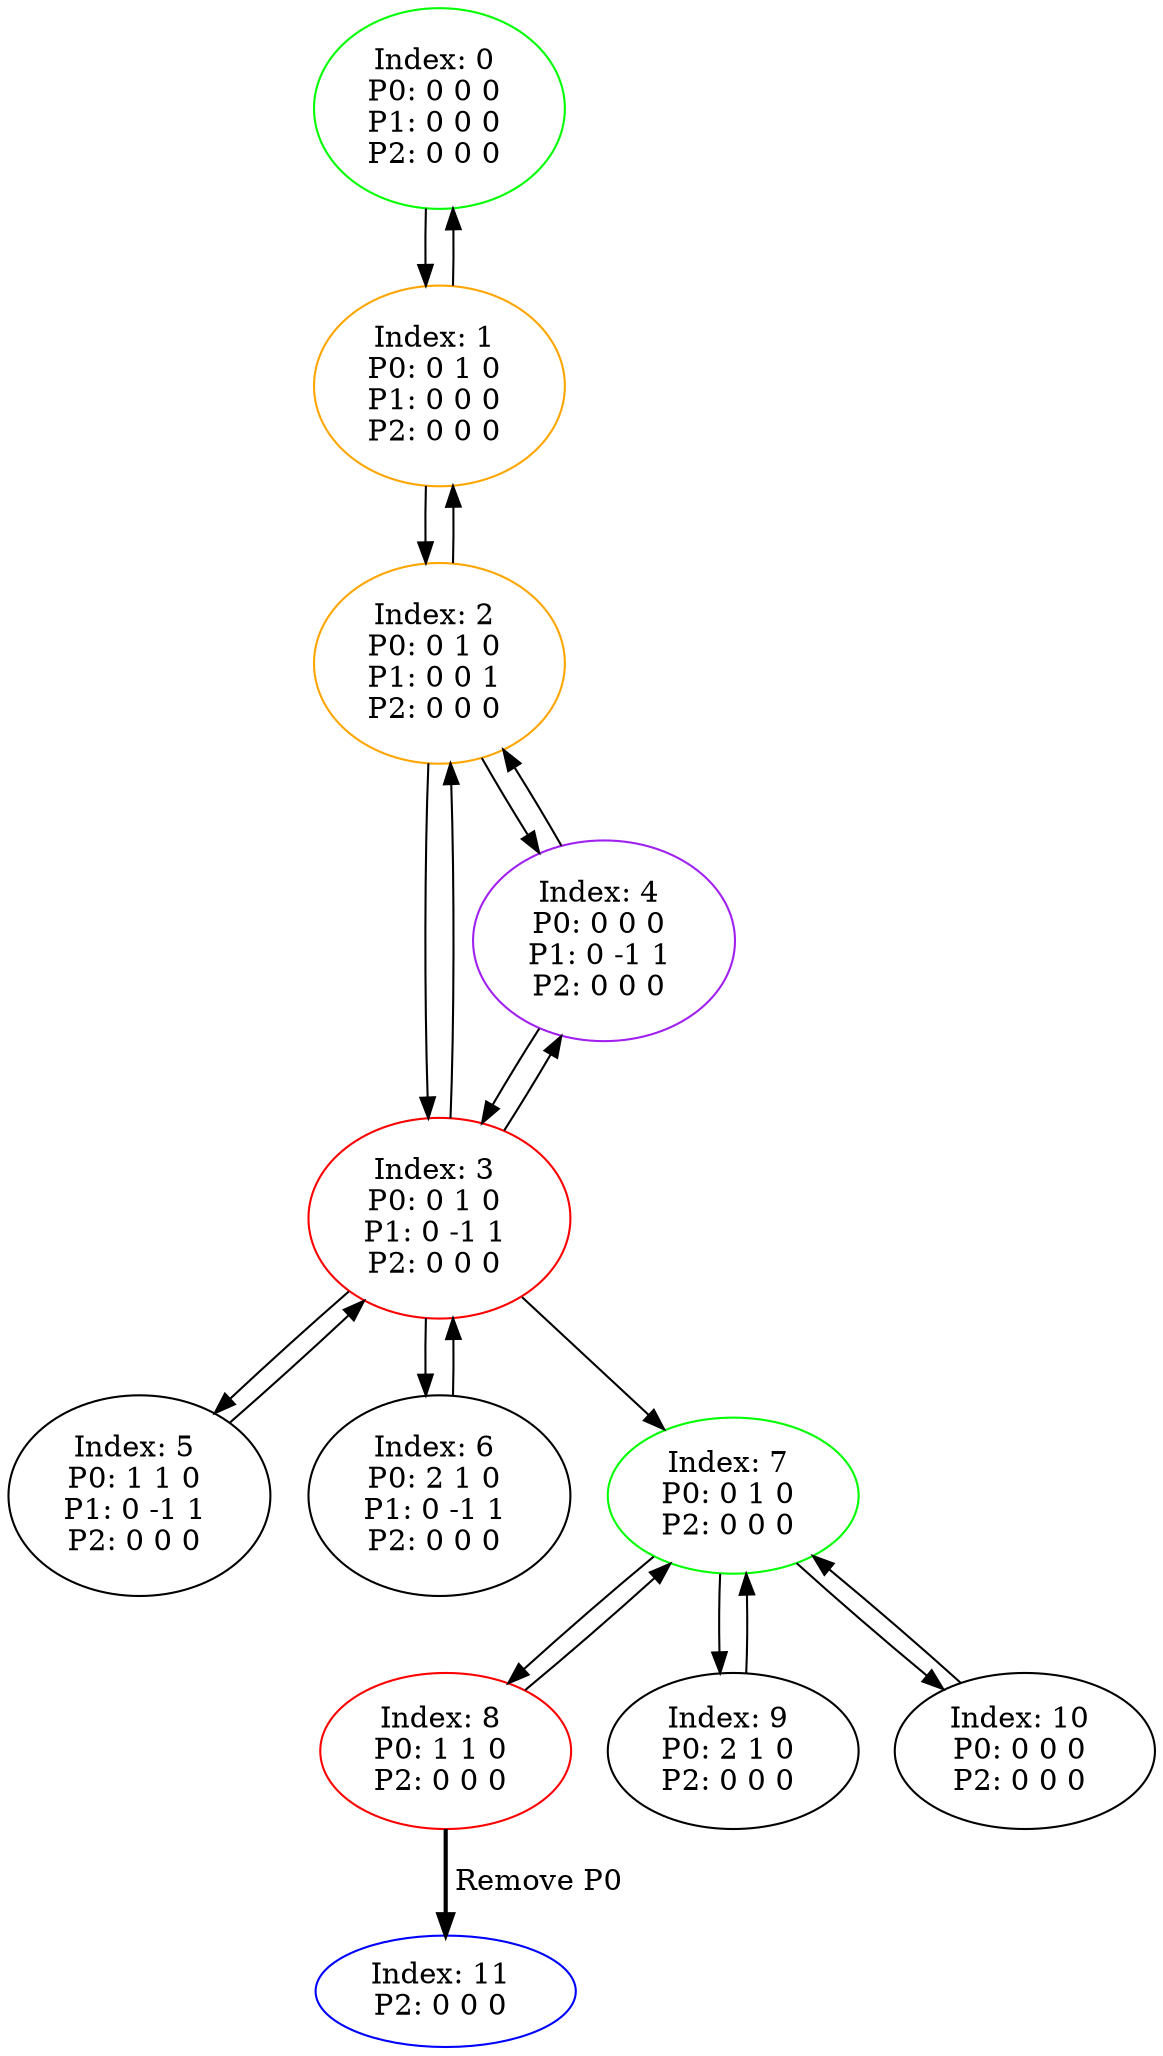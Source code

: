 digraph G {
color = "black"
0[label = "Index: 0 
P0: 0 0 0 
P1: 0 0 0 
P2: 0 0 0 
", color = "green"]
1[label = "Index: 1 
P0: 0 1 0 
P1: 0 0 0 
P2: 0 0 0 
", color = "orange"]
2[label = "Index: 2 
P0: 0 1 0 
P1: 0 0 1 
P2: 0 0 0 
", color = "orange"]
3[label = "Index: 3 
P0: 0 1 0 
P1: 0 -1 1 
P2: 0 0 0 
", color = "red"]
4[label = "Index: 4 
P0: 0 0 0 
P1: 0 -1 1 
P2: 0 0 0 
", color = "purple"]
5[label = "Index: 5 
P0: 1 1 0 
P1: 0 -1 1 
P2: 0 0 0 
"]
6[label = "Index: 6 
P0: 2 1 0 
P1: 0 -1 1 
P2: 0 0 0 
"]
7[label = "Index: 7 
P0: 0 1 0 
P2: 0 0 0 
", color = "green"]
8[label = "Index: 8 
P0: 1 1 0 
P2: 0 0 0 
", color = "red"]
9[label = "Index: 9 
P0: 2 1 0 
P2: 0 0 0 
"]
10[label = "Index: 10 
P0: 0 0 0 
P2: 0 0 0 
"]
11[label = "Index: 11 
P2: 0 0 0 
", color = "blue"]
0 -> 1

1 -> 0
1 -> 2

2 -> 1
2 -> 3
2 -> 4

3 -> 2
3 -> 5
3 -> 6
3 -> 4
3 -> 7

4 -> 2
4 -> 3

5 -> 3

6 -> 3

7 -> 8
7 -> 9
7 -> 10

8 -> 7
8 -> 11[style=bold label=" Remove P0 "];


9 -> 7

10 -> 7

}
